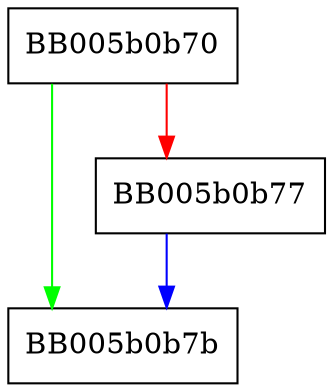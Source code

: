 digraph evp_md_up_ref {
  node [shape="box"];
  graph [splines=ortho];
  BB005b0b70 -> BB005b0b7b [color="green"];
  BB005b0b70 -> BB005b0b77 [color="red"];
  BB005b0b77 -> BB005b0b7b [color="blue"];
}